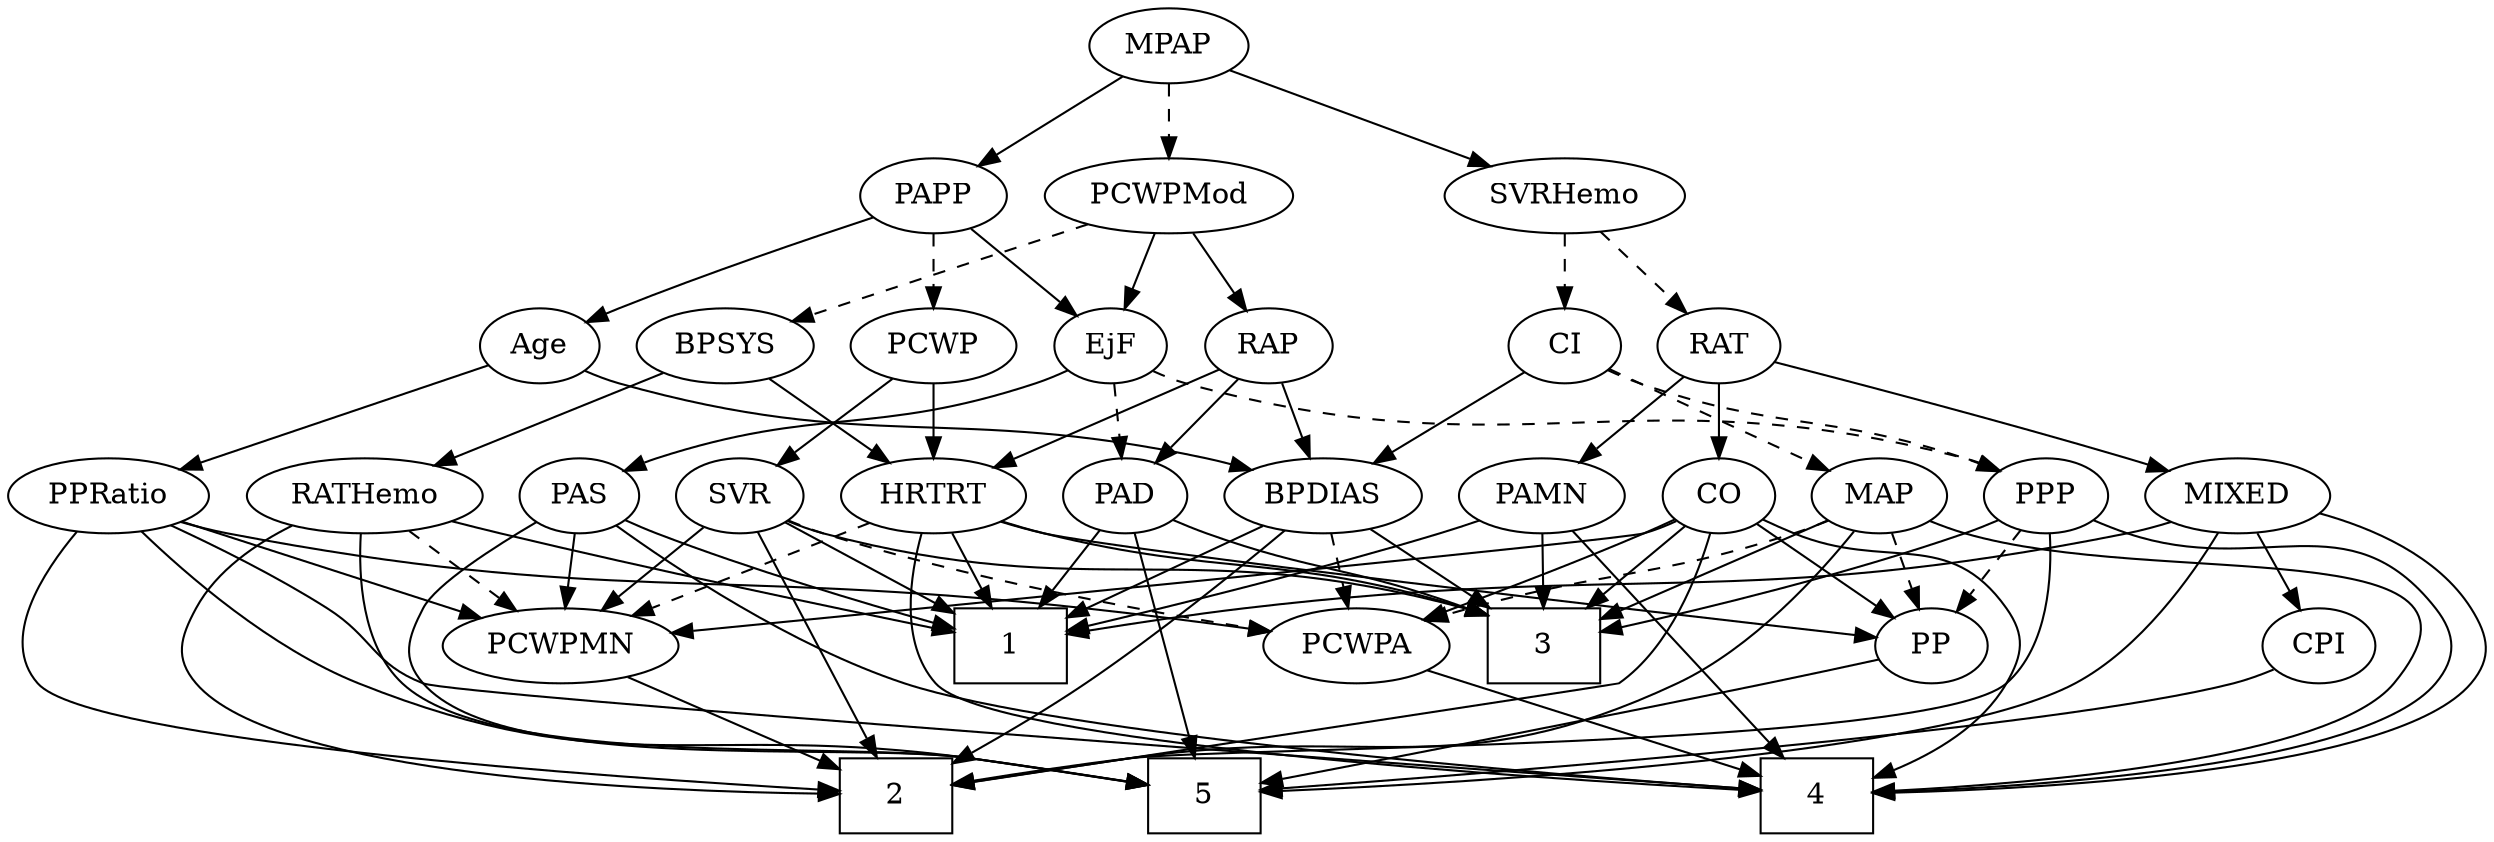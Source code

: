 strict digraph {
	graph [bb="0,0,1101.3,396"];
	node [label="\N"];
	1	[height=0.5,
		pos="758.55,90",
		shape=box,
		width=0.75];
	2	[height=0.5,
		pos="452.55,18",
		shape=box,
		width=0.75];
	3	[height=0.5,
		pos="340.55,90",
		shape=box,
		width=0.75];
	4	[height=0.5,
		pos="253.55,18",
		shape=box,
		width=0.75];
	5	[height=0.5,
		pos="927.55,18",
		shape=box,
		width=0.75];
	Age	[height=0.5,
		pos="456.55,234",
		width=0.75];
	BPDIAS	[height=0.5,
		pos="356.55,162",
		width=1.1735];
	Age -> BPDIAS	[pos="e,377.74,177.83 438.67,220.49 424.13,210.31 403.3,195.72 386.25,183.79",
		style=solid];
	PPRatio	[height=0.5,
		pos="456.55,162",
		width=1.1013];
	Age -> PPRatio	[pos="e,456.55,180.1 456.55,215.7 456.55,207.98 456.55,198.71 456.55,190.11",
		style=solid];
	EjF	[height=0.5,
		pos="698.55,234",
		width=0.75];
	PAD	[height=0.5,
		pos="714.55,162",
		width=0.79437];
	EjF -> PAD	[pos="e,710.6,180.28 702.42,216.05 704.2,208.26 706.36,198.82 708.36,190.08",
		style=dashed];
	PAS	[height=0.5,
		pos="788.55,162",
		width=0.75];
	EjF -> PAS	[pos="e,771.69,176.11 715.48,219.83 729.05,209.27 748.3,194.3 763.64,182.37",
		style=solid];
	PPP	[height=0.5,
		pos="106.55,162",
		width=0.75];
	EjF -> PPP	[pos="e,126.61,174.08 678.48,221.92 673.42,219.58 667.9,217.4 662.55,216 438.38,157.53 366.71,238.47 142.55,180 140.37,179.43 138.17,178.74 \
135.98,177.95",
		style=dashed];
	RAP	[height=0.5,
		pos="625.55,234",
		width=0.77632];
	RAP -> PAD	[pos="e,697.44,176.46 642.71,219.5 656,209.04 674.62,194.4 689.57,182.65",
		style=solid];
	RAP -> BPDIAS	[pos="e,387.92,174.14 604.37,222.24 599.28,219.94 593.79,217.7 588.55,216 510.53,190.7 486.83,201.01 407.55,180 404.34,179.15 401.05,178.21 \
397.75,177.22",
		style=solid];
	HRTRT	[height=0.5,
		pos="553.55,162",
		width=1.1013];
	RAP -> HRTRT	[pos="e,569.7,178.7 610.63,218.5 600.92,209.06 588.06,196.56 577,185.81",
		style=solid];
	MIXED	[height=0.5,
		pos="990.55,162",
		width=1.1193];
	MIXED -> 1	[pos="e,785.8,98.528 959.68,150.27 953.37,148.14 946.76,145.96 940.55,144 890.63,128.25 832.49,111.62 795.61,101.27",
		style=solid];
	MIXED -> 4	[pos="e,280.65,21.941 968.89,146.62 936.74,126.08 873.79,88.985 814.55,72 643.81,23.054 593.32,53.212 416.55,36 373.36,31.795 323.79,26.568 \
290.76,23.028",
		style=solid];
	MIXED -> 5	[pos="e,954.73,18.566 1025.9,153.19 1049.8,145.87 1079.7,132.28 1094.5,108 1102.9,94.357 1104,84.912 1094.5,72 1064.9,31.552 1004.3,21.216 \
964.78,18.985",
		style=solid];
	CPI	[height=0.5,
		pos="1058.5,90",
		width=0.75];
	MIXED -> CPI	[pos="e,1044.1,105.86 1006,145.12 1015.2,135.64 1027,123.46 1037.1,113.06",
		style=solid];
	MPAP	[height=0.5,
		pos="544.55,378",
		width=0.97491];
	PCWPMod	[height=0.5,
		pos="672.55,306",
		width=1.4443];
	MPAP -> PCWPMod	[pos="e,646,321.52 567.73,364.32 587.1,353.73 615.05,338.45 637.21,326.33",
		style=dashed];
	SVRHemo	[height=0.5,
		pos="259.55,306",
		width=1.3902];
	MPAP -> SVRHemo	[pos="e,299.67,316.86 513.5,369.38 464.41,357.32 368.38,333.73 309.5,319.27",
		style=solid];
	PAPP	[height=0.5,
		pos="544.55,306",
		width=0.88464];
	MPAP -> PAPP	[pos="e,544.55,324.1 544.55,359.7 544.55,351.98 544.55,342.71 544.55,334.11",
		style=solid];
	BPSYS	[height=0.5,
		pos="781.55,234",
		width=1.0471];
	RATHemo	[height=0.5,
		pos="882.55,162",
		width=1.3721];
	BPSYS -> RATHemo	[pos="e,860.39,178.36 801.99,218.83 816.28,208.92 835.64,195.51 851.79,184.31",
		style=solid];
	BPSYS -> HRTRT	[pos="e,583.76,173.84 752.84,222.2 746.83,220.06 740.5,217.89 734.55,216 676.57,197.64 660.64,197.98 602.55,180 599.59,179.08 596.54,178.11 \
593.48,177.1",
		style=solid];
	PAD -> 1	[pos="e,747.68,108.29 724.53,145.12 729.76,136.8 736.29,126.41 742.23,116.96",
		style=solid];
	PAD -> 3	[pos="e,367.65,92.839 692.82,150.1 687.59,147.81 681.95,145.6 676.55,144 570.85,112.63 440.61,98.824 377.85,93.651",
		style=solid];
	PAD -> 5	[pos="e,902.07,36.097 733.64,148.39 749.86,137.67 773.75,121.85 794.55,108 828.21,85.589 866.58,59.893 893.43,41.891",
		style=solid];
	CO	[height=0.5,
		pos="178.55,162",
		width=0.75];
	CO -> 2	[pos="e,425.27,22.036 157.18,150.87 134.11,139.44 99.687,120.79 92.547,108 84.747,94.03 82.09,84.11 92.547,72 103.07,59.812 325.27,33.411 \
415.23,23.174",
		style=solid];
	CO -> 3	[pos="e,313.5,103.99 199.77,150.72 204.6,148.45 209.73,146.1 214.55,144 251.42,127.94 263.46,125.49 304.32,107.96",
		style=solid];
	CO -> 4	[pos="e,226.29,22.39 157.28,150.82 152.45,148.55 147.33,146.17 142.55,144 105.92,127.41 81.609,141.62 59.547,108 50.769,94.623 49.838,\
84.717 59.547,72 78.477,47.205 165.5,31.202 216.33,23.798",
		style=solid];
	PCWPA	[height=0.5,
		pos="253.55,90",
		width=1.1555];
	CO -> PCWPA	[pos="e,236.83,106.61 193.72,146.83 203.98,137.27 217.73,124.43 229.46,113.48",
		style=solid];
	PCWPMN	[height=0.5,
		pos="625.55,90",
		width=1.3902];
	CO -> PCWPMN	[pos="e,575.81,92.422 199.05,149.97 204.01,147.68 209.37,145.51 214.55,144 336.05,108.44 484.72,96.724 565.79,92.874",
		style=solid];
	PP	[height=0.5,
		pos="128.55,90",
		width=0.75];
	CO -> PP	[pos="e,139.61,106.49 167.45,145.46 161.04,136.49 152.85,125.02 145.63,114.92",
		style=solid];
	PAS -> 1	[pos="e,766.02,108.45 781.44,144.41 778.03,136.45 773.86,126.72 770.01,117.76",
		style=solid];
	PAS -> 4	[pos="e,280.65,21.902 795.98,144.56 803.7,124.72 812.36,91.593 794.55,72 766.16,40.785 458.53,40.188 416.55,36 373.37,31.693 323.8,26.485 \
290.76,22.977",
		style=solid];
	PAS -> 5	[pos="e,927.15,36.05 809.85,150.88 814.67,148.61 819.78,146.21 824.55,144 859.55,127.76 878.59,137.43 903.55,108 918.22,90.698 924,65.27 \
926.24,46.019",
		style=solid];
	PAS -> PCWPMN	[pos="e,657.56,103.88 767.3,150.77 762.47,148.5 757.35,146.13 752.55,144 724.22,131.41 691.97,117.96 667.06,107.76",
		style=solid];
	PAMN	[height=0.5,
		pos="259.55,162",
		width=1.011];
	PAMN -> 1	[pos="e,731.3,98.159 286.44,149.74 292.62,147.52 299.24,145.44 305.55,144 470.51,106.36 517.51,135 684.55,108 696.62,106.05 709.67,103.28 \
721.4,100.54",
		style=solid];
	PAMN -> 3	[pos="e,320.73,108.13 277.12,145.81 287.56,136.79 301.02,125.16 312.85,114.93",
		style=solid];
	PAMN -> 4	[pos="e,230.24,36.181 237.69,147.46 224.83,138.14 209.73,124.48 202.55,108 196.16,93.332 196.57,86.84 202.55,72 206.9,61.209 214.61,51.386 \
222.74,43.209",
		style=solid];
	RATHemo -> 1	[pos="e,785.93,106.46 856.85,146.5 838.89,136.36 814.65,122.67 794.74,111.43",
		style=solid];
	RATHemo -> 2	[pos="e,479.74,19.892 877.12,144.06 869.54,123.39 853.7,89.091 827.55,72 772.32,35.911 573.26,23.834 489.79,20.3",
		style=solid];
	RATHemo -> 5	[pos="e,935.72,36.144 907.27,146.14 920.08,136.93 934.48,123.84 941.55,108 950.36,88.233 945.56,63.832 939.28,45.582",
		style=solid];
	RATHemo -> PCWPMN	[pos="e,664.89,101.17 845.46,149.98 838.52,147.96 831.32,145.89 824.55,144 773.6,129.75 715.07,114.27 674.74,103.74",
		style=dashed];
	CPI -> 5	[pos="e,954.69,33.504 1038.1,78.062 1018.2,67.424 987.5,51.038 963.52,38.222",
		style=solid];
	RAT	[height=0.5,
		pos="259.55,234",
		width=0.75827];
	RAT -> MIXED	[pos="e,961.02,174.44 286.3,229.88 318.22,226.22 373.23,220.13 420.55,216 651.33,195.83 713.43,225.67 940.55,180 944.02,179.3 947.59,178.43 \
951.14,177.44",
		style=solid];
	RAT -> CO	[pos="e,194.52,176.8 243.54,219.17 231.78,209.01 215.61,195.03 202.34,183.56",
		style=solid];
	RAT -> PAMN	[pos="e,259.55,180.1 259.55,215.7 259.55,207.98 259.55,198.71 259.55,190.11",
		style=solid];
	SVR	[height=0.5,
		pos="639.55,162",
		width=0.77632];
	SVR -> 1	[pos="e,731.42,106.96 659.47,149.28 676.64,139.18 701.87,124.34 722.57,112.16",
		style=solid];
	SVR -> 2	[pos="e,479.79,21.077 655.88,147.02 675.47,128.58 703.44,95.691 684.55,72 660.61,41.983 549.17,27.616 489.88,21.997",
		style=solid];
	SVR -> 3	[pos="e,367.86,94.404 618.36,150.25 613.27,147.95 607.79,145.71 602.55,144 524.53,118.57 429.3,102.98 377.85,95.775",
		style=solid];
	SVR -> PCWPA	[pos="e,284.01,102.26 618.45,149.95 613.36,147.66 607.85,145.5 602.55,144 474.17,107.71 434.71,137.24 304.55,108 300.97,107.2 297.28,106.24 \
293.61,105.19",
		style=dashed];
	SVR -> PCWPMN	[pos="e,629,108.28 636.16,144.05 634.62,136.35 632.75,127.03 631.02,118.36",
		style=solid];
	PCWPMod -> EjF	[pos="e,692.31,251.79 678.84,288.05 681.81,280.06 685.42,270.33 688.74,261.4",
		style=solid];
	PCWPMod -> RAP	[pos="e,636.28,250.99 661.41,288.41 655.59,279.74 648.36,268.97 641.91,259.38",
		style=solid];
	PCWPMod -> BPSYS	[pos="e,759.79,248.97 696.2,289.81 712.3,279.47 733.76,265.69 751.13,254.53",
		style=dashed];
	PCWPA -> 4	[pos="e,253.55,36.104 253.55,71.697 253.55,63.983 253.55,54.712 253.55,46.112",
		style=solid];
	PCWPMN -> 2	[pos="e,479.68,29.977 593.41,75.998 563.87,64.046 520.11,46.339 489.22,33.839",
		style=solid];
	SVRHemo -> RAT	[pos="e,259.55,252.1 259.55,287.7 259.55,279.98 259.55,270.71 259.55,262.11",
		style=dashed];
	CI	[height=0.5,
		pos="147.55,234",
		width=0.75];
	SVRHemo -> CI	[pos="e,166.8,247.03 235.79,290.15 218.14,279.12 193.99,264.03 175.42,252.42",
		style=dashed];
	BPDIAS -> 1	[pos="e,731.27,97.931 387.56,149.61 394.1,147.5 401,145.5 407.55,144 528.55,116.24 562.35,129.92 684.55,108 696.59,105.84 709.63,103.01 \
721.35,100.28",
		style=solid];
	BPDIAS -> 2	[pos="e,440.82,36.346 367.75,144.43 384.33,119.9 415.56,73.703 435.15,44.739",
		style=solid];
	BPDIAS -> 3	[pos="e,344.5,108.28 352.67,144.05 350.89,136.26 348.74,126.82 346.74,118.08",
		style=solid];
	BPDIAS -> PCWPA	[pos="e,275.01,105.58 334.7,146.15 319.86,136.06 300.02,122.58 283.67,111.47",
		style=dashed];
	MAP	[height=0.5,
		pos="30.547,162",
		width=0.84854];
	MAP -> 2	[pos="e,425.42,22.053 33.381,143.82 37.743,123.23 48.191,89.342 71.547,72 85.31,61.782 322.11,33.858 415.3,23.205",
		style=solid];
	MAP -> 3	[pos="e,313.36,104.84 53.884,149.93 59.266,147.71 65.032,145.57 70.547,144 168.69,116.07 201.92,137.41 303.63,107.76",
		style=solid];
	MAP -> 4	[pos="e,226.4,21.928 27.228,144 24.42,124.22 23.232,91.766 40.547,72 63.429,45.88 161.69,30.088 216.4,23.158",
		style=solid];
	MAP -> PCWPA	[pos="e,218.41,99.834 54.051,150.46 59.424,148.2 65.145,145.92 70.547,144 116.83,127.53 171.02,112.33 208.35,102.47",
		style=dashed];
	MAP -> PP	[pos="e,110.7,103.75 49.443,147.5 64.505,136.74 85.762,121.56 102.45,109.64",
		style=dashed];
	PP -> 5	[pos="e,900.39,19.491 153.03,82.383 167.36,78.761 185.86,74.511 202.55,72 464.03,32.643 783.14,22.207 890.39,19.715",
		style=solid];
	PPP -> 2	[pos="e,425.4,21.911 94.896,145.6 81.748,126.21 64.411,92.919 82.547,72 93.432,59.445 323.82,33.045 415.45,22.998",
		style=solid];
	PPP -> 3	[pos="e,313.29,104.64 127.16,150.31 132.11,148.01 137.45,145.75 142.55,144 209.33,121.13 232.75,130.95 303.47,107.94",
		style=solid];
	PPP -> 4	[pos="e,226.49,21.975 88.332,148.44 64.929,130.77 29.566,97.836 49.547,72 69.8,45.813 163.33,30.167 216.44,23.244",
		style=solid];
	PPP -> PP	[pos="e,123.27,107.79 111.87,144.05 114.39,136.06 117.44,126.33 120.25,117.4",
		style=dashed];
	PPRatio -> 2	[pos="e,453.03,36.189 456.06,143.87 455.38,119.67 454.13,75.211 453.32,46.393",
		style=solid];
	PPRatio -> 4	[pos="e,280.7,26.934 445.24,144.59 431.1,125.09 405.24,92.6 376.55,72 350.2,53.083 316.05,39.046 290.42,30.187",
		style=solid];
	PPRatio -> 5	[pos="e,900.4,18.205 470.79,145.09 490.23,124.51 527.17,89.255 566.55,72 676.97,23.611 822.73,17.877 890.26,18.12",
		style=solid];
	PPRatio -> PCWPA	[pos="e,285.11,101.84 425.97,150.38 419.87,148.26 413.5,146.06 407.55,144 369.33,130.79 325.74,115.8 294.72,105.14",
		style=solid];
	PPRatio -> PCWPMN	[pos="e,594,104.07 484.83,149.28 512.05,138.01 553.51,120.84 584.38,108.05",
		style=solid];
	PCWP	[height=0.5,
		pos="544.55,234",
		width=0.97491];
	PCWP -> SVR	[pos="e,621.64,176.2 563.77,218.83 578.04,208.32 597.67,193.86 613.38,182.28",
		style=solid];
	PCWP -> HRTRT	[pos="e,551.35,180.1 546.77,215.7 547.76,207.98 548.96,198.71 550.06,190.11",
		style=solid];
	CI -> BPDIAS	[pos="e,324.19,173.84 171.12,225.11 205.88,213.46 271.43,191.51 314.55,177.07",
		style=solid];
	CI -> MAP	[pos="e,51.379,175.46 127.96,221.28 109.41,210.18 81.291,193.36 60.025,180.64",
		style=dashed];
	CI -> PPP	[pos="e,116,179.15 138.04,216.76 133.02,208.19 126.75,197.49 121.13,187.9",
		style=dashed];
	PAPP -> Age	[pos="e,473.43,248.43 526.74,290.83 513.72,280.48 495.9,266.31 481.47,254.83",
		style=solid];
	PAPP -> EjF	[pos="e,677.26,245.14 569.02,294.17 592.92,283.55 630.32,266.85 662.55,252 664.34,251.18 666.17,250.32 668.03,249.46",
		style=solid];
	PAPP -> PCWP	[pos="e,544.55,252.1 544.55,287.7 544.55,279.98 544.55,270.71 544.55,262.11",
		style=dashed];
	HRTRT -> 1	[pos="e,731.47,100.14 584.12,150.36 590.22,148.25 596.59,146.05 602.55,144 643.31,130 690.14,114.12 721.77,103.42",
		style=solid];
	HRTRT -> 3	[pos="e,367.78,99.477 523.38,150.16 517.48,148.09 511.33,145.95 505.55,144 461.76,129.22 411.11,113.09 377.6,102.56",
		style=solid];
	HRTRT -> 4	[pos="e,280.67,26.089 533.09,146.14 506.08,127.03 456.56,93.725 410.55,72 370.99,53.324 323.04,38.137 290.62,28.882",
		style=solid];
	HRTRT -> PCWPMN	[pos="e,608.86,107.22 569.53,145.46 578.93,136.32 591,124.59 601.53,114.35",
		style=dashed];
	HRTRT -> PP	[pos="e,153.42,97.417 524.66,149.61 518.44,147.48 511.83,145.47 505.55,144 373.48,113.17 336.16,131.22 202.55,108 189.66,105.76 175.65,\
102.7 163.32,99.799",
		style=solid];
}
